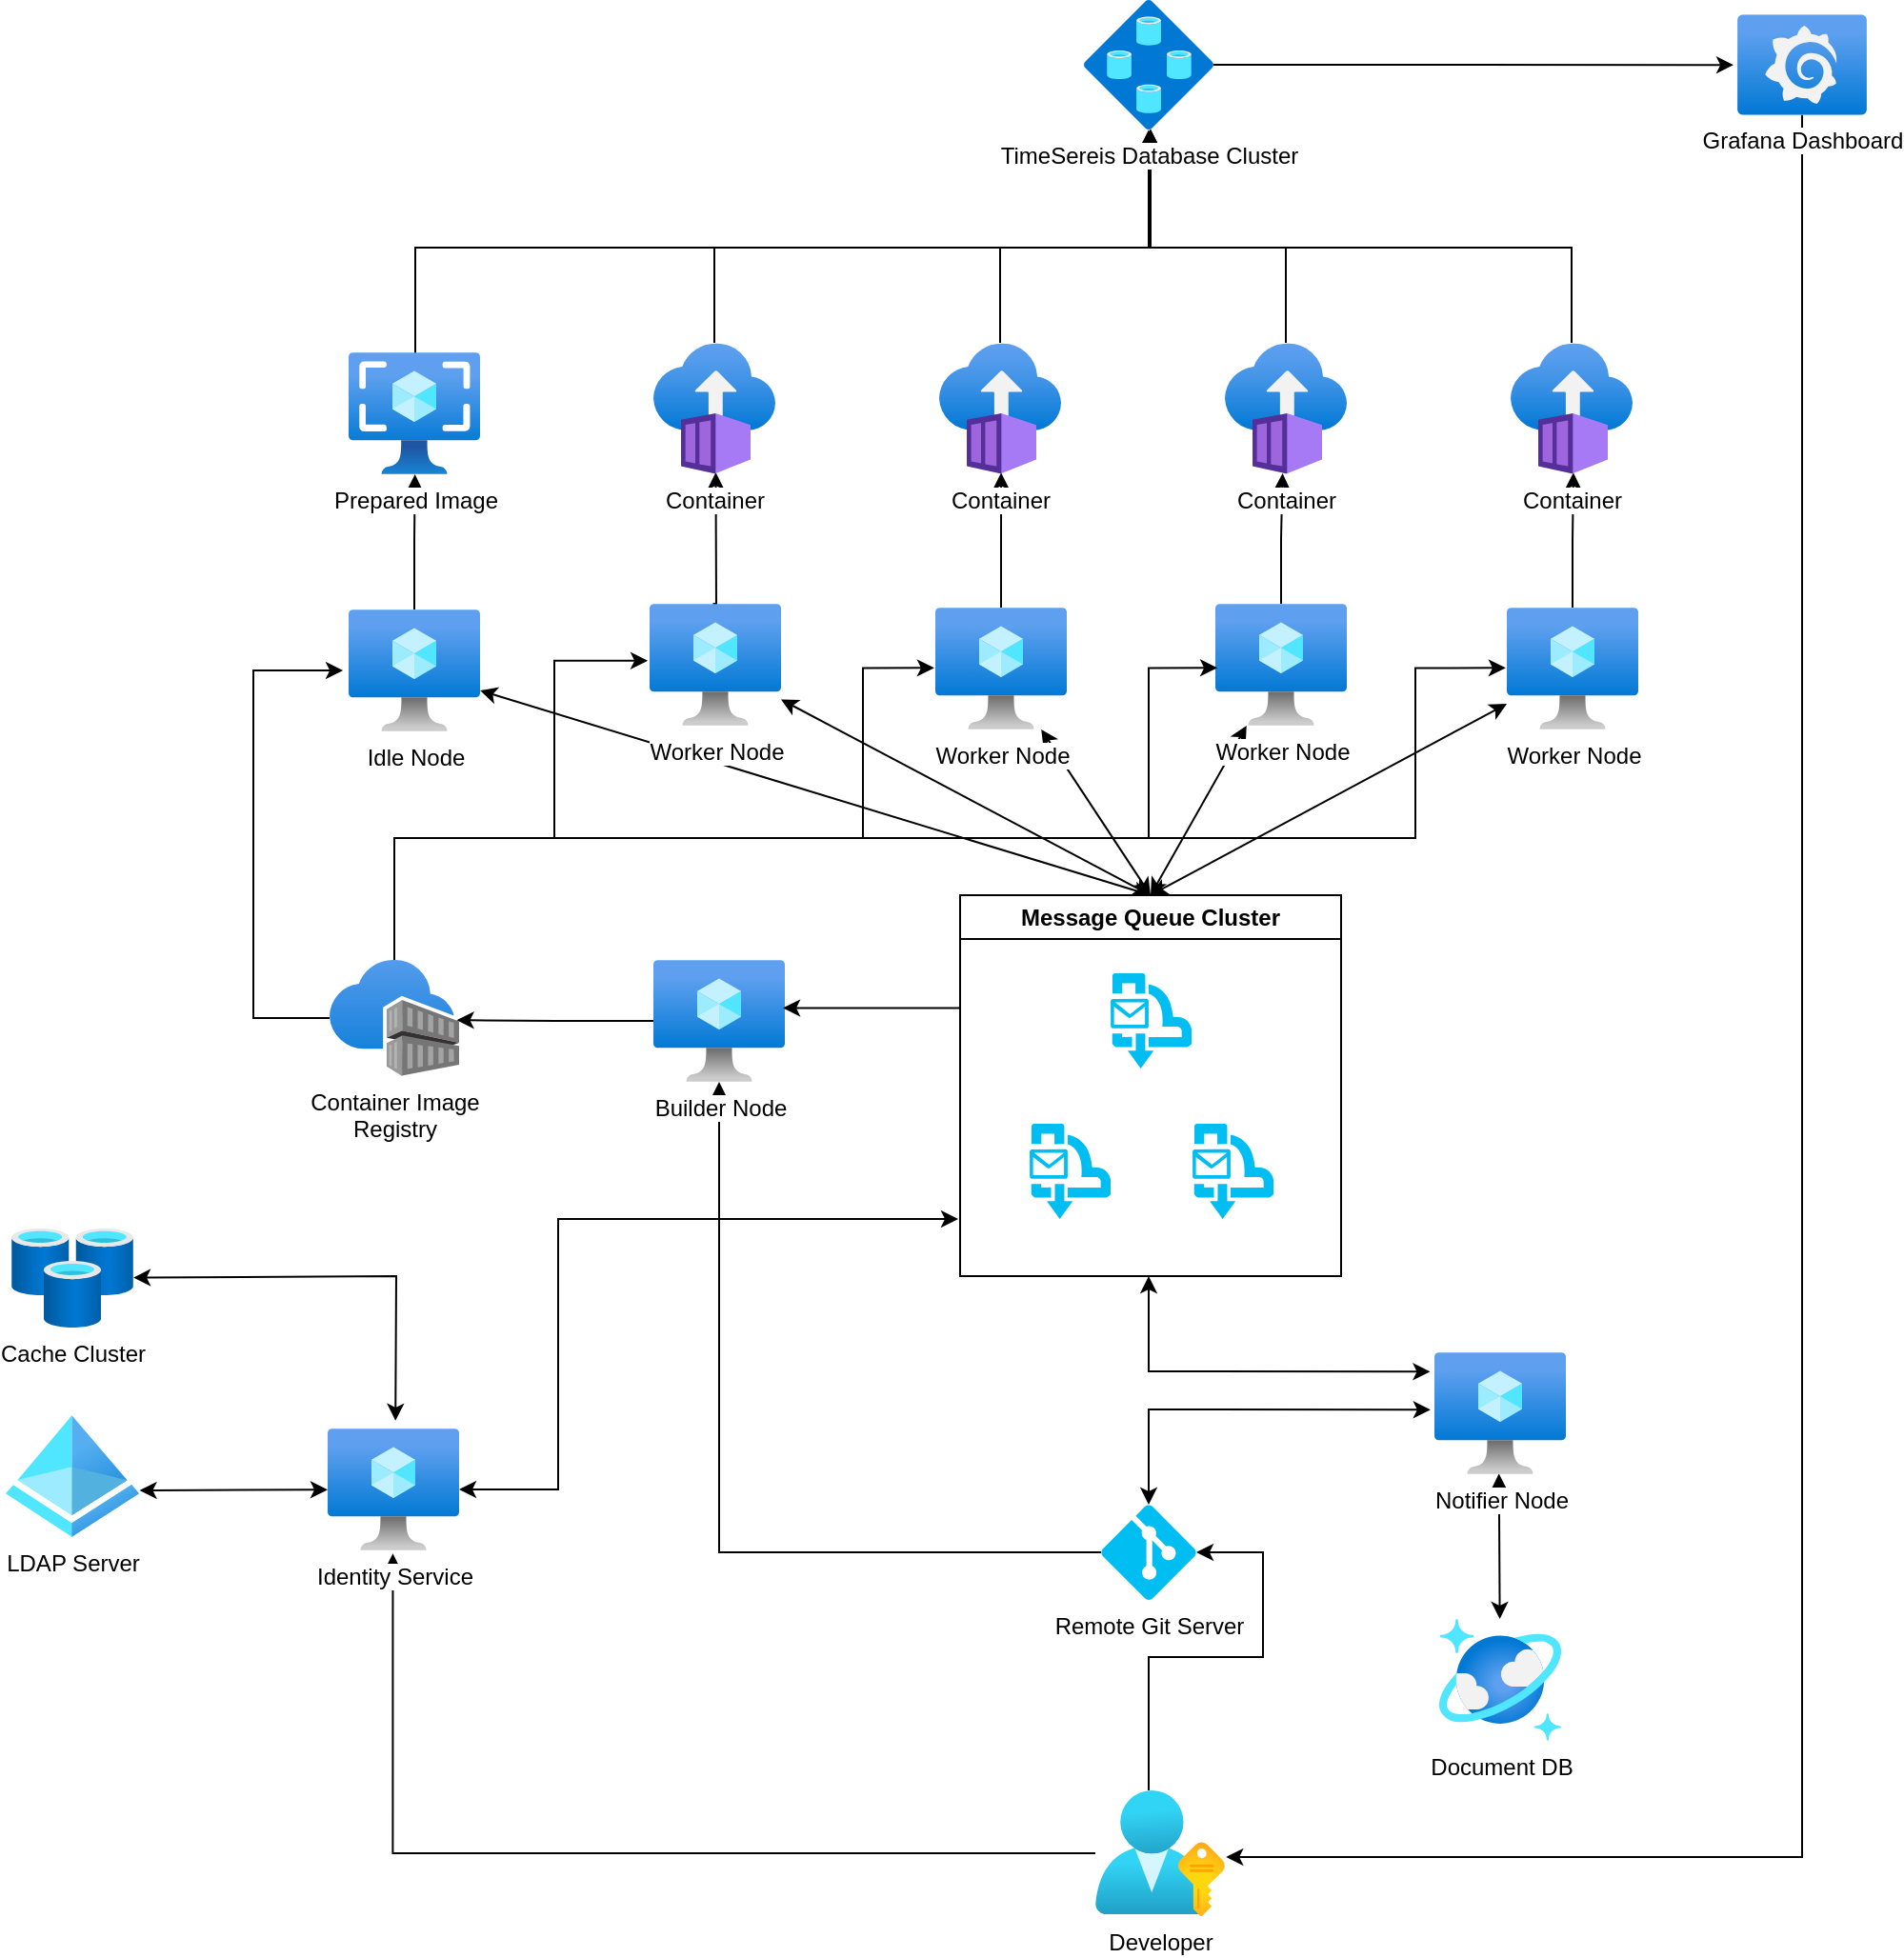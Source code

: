 <mxfile version="24.2.5" type="device">
  <diagram name="페이지-1" id="B5-qI4YDsCoRqFEUdCwZ">
    <mxGraphModel dx="1380" dy="976" grid="1" gridSize="10" guides="1" tooltips="1" connect="1" arrows="1" fold="1" page="1" pageScale="1" pageWidth="827" pageHeight="1169" math="0" shadow="0">
      <root>
        <mxCell id="0" />
        <mxCell id="1" parent="0" />
        <mxCell id="a-zm8EkVUqHYpX8J8bkr-103" value="" style="endArrow=classic;startArrow=classic;html=1;rounded=0;entryX=0.491;entryY=0.995;entryDx=0;entryDy=0;entryPerimeter=0;" edge="1" parent="1" source="a-zm8EkVUqHYpX8J8bkr-28" target="a-zm8EkVUqHYpX8J8bkr-100">
          <mxGeometry width="50" height="50" relative="1" as="geometry">
            <mxPoint x="892" y="754" as="sourcePoint" />
            <mxPoint x="892" y="774.711" as="targetPoint" />
          </mxGeometry>
        </mxCell>
        <mxCell id="a-zm8EkVUqHYpX8J8bkr-99" style="edgeStyle=orthogonalEdgeStyle;rounded=0;orthogonalLoop=1;jettySize=auto;html=1;" edge="1" parent="1" source="a-zm8EkVUqHYpX8J8bkr-30" target="a-zm8EkVUqHYpX8J8bkr-26">
          <mxGeometry relative="1" as="geometry" />
        </mxCell>
        <mxCell id="a-zm8EkVUqHYpX8J8bkr-98" style="edgeStyle=orthogonalEdgeStyle;rounded=0;orthogonalLoop=1;jettySize=auto;html=1;entryX=1.009;entryY=0.53;entryDx=0;entryDy=0;entryPerimeter=0;" edge="1" parent="1" source="a-zm8EkVUqHYpX8J8bkr-47" target="a-zm8EkVUqHYpX8J8bkr-68">
          <mxGeometry relative="1" as="geometry">
            <Array as="points">
              <mxPoint x="1013" y="1085" />
            </Array>
          </mxGeometry>
        </mxCell>
        <mxCell id="a-zm8EkVUqHYpX8J8bkr-97" style="edgeStyle=orthogonalEdgeStyle;rounded=0;orthogonalLoop=1;jettySize=auto;html=1;entryX=0.496;entryY=1.025;entryDx=0;entryDy=0;entryPerimeter=0;" edge="1" parent="1" source="a-zm8EkVUqHYpX8J8bkr-68" target="a-zm8EkVUqHYpX8J8bkr-60">
          <mxGeometry relative="1" as="geometry" />
        </mxCell>
        <mxCell id="a-zm8EkVUqHYpX8J8bkr-81" style="edgeStyle=orthogonalEdgeStyle;rounded=0;orthogonalLoop=1;jettySize=auto;html=1;entryX=0.5;entryY=1.001;entryDx=0;entryDy=0;entryPerimeter=0;" edge="1" parent="1" target="a-zm8EkVUqHYpX8J8bkr-42">
          <mxGeometry relative="1" as="geometry">
            <mxPoint x="284" y="310" as="sourcePoint" />
            <Array as="points">
              <mxPoint x="285" y="240" />
              <mxPoint x="670" y="240" />
            </Array>
          </mxGeometry>
        </mxCell>
        <mxCell id="a-zm8EkVUqHYpX8J8bkr-79" style="edgeStyle=orthogonalEdgeStyle;rounded=0;orthogonalLoop=1;jettySize=auto;html=1;entryX=0.505;entryY=1.001;entryDx=0;entryDy=0;entryPerimeter=0;" edge="1" parent="1" source="a-zm8EkVUqHYpX8J8bkr-74" target="a-zm8EkVUqHYpX8J8bkr-78">
          <mxGeometry relative="1" as="geometry" />
        </mxCell>
        <mxCell id="a-zm8EkVUqHYpX8J8bkr-77" value="" style="endArrow=classic;startArrow=classic;html=1;rounded=0;entryX=0.5;entryY=0;entryDx=0;entryDy=0;" edge="1" parent="1" source="a-zm8EkVUqHYpX8J8bkr-74" target="a-zm8EkVUqHYpX8J8bkr-22">
          <mxGeometry width="50" height="50" relative="1" as="geometry">
            <mxPoint x="284.5" y="544" as="sourcePoint" />
            <mxPoint x="284.5" y="564.711" as="targetPoint" />
          </mxGeometry>
        </mxCell>
        <mxCell id="a-zm8EkVUqHYpX8J8bkr-14" style="edgeStyle=orthogonalEdgeStyle;rounded=0;orthogonalLoop=1;jettySize=auto;html=1;entryX=0.531;entryY=0.986;entryDx=0;entryDy=0;entryPerimeter=0;" edge="1" parent="1">
          <mxGeometry relative="1" as="geometry">
            <mxPoint x="441.25" y="427" as="sourcePoint" />
            <mxPoint x="442.734" y="358.034" as="targetPoint" />
            <Array as="points">
              <mxPoint x="443" y="428" />
              <mxPoint x="443" y="393" />
            </Array>
          </mxGeometry>
        </mxCell>
        <mxCell id="a-zm8EkVUqHYpX8J8bkr-15" style="edgeStyle=orthogonalEdgeStyle;rounded=0;orthogonalLoop=1;jettySize=auto;html=1;entryX=0.509;entryY=0.988;entryDx=0;entryDy=0;entryPerimeter=0;" edge="1" parent="1" source="a-zm8EkVUqHYpX8J8bkr-11" target="a-zm8EkVUqHYpX8J8bkr-3">
          <mxGeometry relative="1" as="geometry" />
        </mxCell>
        <mxCell id="a-zm8EkVUqHYpX8J8bkr-16" style="edgeStyle=orthogonalEdgeStyle;rounded=0;orthogonalLoop=1;jettySize=auto;html=1;entryX=0.473;entryY=0.993;entryDx=0;entryDy=0;entryPerimeter=0;" edge="1" parent="1" source="a-zm8EkVUqHYpX8J8bkr-12" target="a-zm8EkVUqHYpX8J8bkr-4">
          <mxGeometry relative="1" as="geometry" />
        </mxCell>
        <mxCell id="a-zm8EkVUqHYpX8J8bkr-17" style="edgeStyle=orthogonalEdgeStyle;rounded=0;orthogonalLoop=1;jettySize=auto;html=1;entryX=0.515;entryY=0.988;entryDx=0;entryDy=0;entryPerimeter=0;" edge="1" parent="1" source="a-zm8EkVUqHYpX8J8bkr-13" target="a-zm8EkVUqHYpX8J8bkr-5">
          <mxGeometry relative="1" as="geometry" />
        </mxCell>
        <mxCell id="a-zm8EkVUqHYpX8J8bkr-59" value="" style="endArrow=classic;startArrow=classic;html=1;rounded=0;entryX=0.516;entryY=-0.064;entryDx=0;entryDy=0;entryPerimeter=0;" edge="1" parent="1" source="a-zm8EkVUqHYpX8J8bkr-58" target="a-zm8EkVUqHYpX8J8bkr-60">
          <mxGeometry width="50" height="50" relative="1" as="geometry">
            <mxPoint x="105" y="905" as="sourcePoint" />
            <mxPoint x="105" y="903" as="targetPoint" />
            <Array as="points">
              <mxPoint x="275" y="780" />
            </Array>
          </mxGeometry>
        </mxCell>
        <mxCell id="a-zm8EkVUqHYpX8J8bkr-38" value="" style="endArrow=classic;startArrow=classic;html=1;rounded=0;entryX=0.5;entryY=0;entryDx=0;entryDy=0;" edge="1" parent="1" source="a-zm8EkVUqHYpX8J8bkr-10" target="a-zm8EkVUqHYpX8J8bkr-22">
          <mxGeometry width="50" height="50" relative="1" as="geometry">
            <mxPoint x="442.5" y="541" as="sourcePoint" />
            <mxPoint x="442.5" y="561.711" as="targetPoint" />
          </mxGeometry>
        </mxCell>
        <mxCell id="a-zm8EkVUqHYpX8J8bkr-39" value="" style="endArrow=classic;startArrow=classic;html=1;rounded=0;entryX=0.5;entryY=0;entryDx=0;entryDy=0;" edge="1" parent="1" source="a-zm8EkVUqHYpX8J8bkr-11" target="a-zm8EkVUqHYpX8J8bkr-22">
          <mxGeometry width="50" height="50" relative="1" as="geometry">
            <mxPoint x="592.5" y="543" as="sourcePoint" />
            <mxPoint x="592.5" y="563.711" as="targetPoint" />
          </mxGeometry>
        </mxCell>
        <mxCell id="a-zm8EkVUqHYpX8J8bkr-40" value="" style="endArrow=classic;startArrow=classic;html=1;rounded=0;entryX=0.5;entryY=0;entryDx=0;entryDy=0;" edge="1" parent="1" source="a-zm8EkVUqHYpX8J8bkr-12" target="a-zm8EkVUqHYpX8J8bkr-22">
          <mxGeometry width="50" height="50" relative="1" as="geometry">
            <mxPoint x="739.5" y="541" as="sourcePoint" />
            <mxPoint x="739.5" y="561.711" as="targetPoint" />
          </mxGeometry>
        </mxCell>
        <mxCell id="a-zm8EkVUqHYpX8J8bkr-41" value="" style="endArrow=classic;startArrow=classic;html=1;rounded=0;entryX=0.5;entryY=0;entryDx=0;entryDy=0;" edge="1" parent="1" source="a-zm8EkVUqHYpX8J8bkr-13" target="a-zm8EkVUqHYpX8J8bkr-22">
          <mxGeometry width="50" height="50" relative="1" as="geometry">
            <mxPoint x="892.5" y="543" as="sourcePoint" />
            <mxPoint x="892.5" y="563.711" as="targetPoint" />
          </mxGeometry>
        </mxCell>
        <mxCell id="a-zm8EkVUqHYpX8J8bkr-1" value="Container Image&lt;br&gt;Registry" style="image;aspect=fixed;html=1;points=[];align=center;fontSize=12;image=img/lib/azure2/containers/Container_Registries.svg;" vertex="1" parent="1">
          <mxGeometry x="240" y="614" width="68" height="61" as="geometry" />
        </mxCell>
        <mxCell id="a-zm8EkVUqHYpX8J8bkr-43" style="edgeStyle=orthogonalEdgeStyle;rounded=0;orthogonalLoop=1;jettySize=auto;html=1;" edge="1" parent="1" source="a-zm8EkVUqHYpX8J8bkr-2" target="a-zm8EkVUqHYpX8J8bkr-42">
          <mxGeometry relative="1" as="geometry">
            <Array as="points">
              <mxPoint x="442" y="240" />
              <mxPoint x="671" y="240" />
            </Array>
          </mxGeometry>
        </mxCell>
        <mxCell id="a-zm8EkVUqHYpX8J8bkr-2" value="Container" style="image;aspect=fixed;html=1;points=[];align=center;fontSize=12;image=img/lib/azure2/containers/Container_Instances.svg;" vertex="1" parent="1">
          <mxGeometry x="410" y="290" width="64" height="69" as="geometry" />
        </mxCell>
        <mxCell id="a-zm8EkVUqHYpX8J8bkr-44" style="edgeStyle=orthogonalEdgeStyle;rounded=0;orthogonalLoop=1;jettySize=auto;html=1;" edge="1" parent="1" source="a-zm8EkVUqHYpX8J8bkr-3" target="a-zm8EkVUqHYpX8J8bkr-42">
          <mxGeometry relative="1" as="geometry">
            <Array as="points">
              <mxPoint x="592" y="240" />
              <mxPoint x="671" y="240" />
            </Array>
          </mxGeometry>
        </mxCell>
        <mxCell id="a-zm8EkVUqHYpX8J8bkr-3" value="Container" style="image;aspect=fixed;html=1;points=[];align=center;fontSize=12;image=img/lib/azure2/containers/Container_Instances.svg;" vertex="1" parent="1">
          <mxGeometry x="560" y="290" width="64" height="69" as="geometry" />
        </mxCell>
        <mxCell id="a-zm8EkVUqHYpX8J8bkr-45" style="edgeStyle=orthogonalEdgeStyle;rounded=0;orthogonalLoop=1;jettySize=auto;html=1;" edge="1" parent="1" source="a-zm8EkVUqHYpX8J8bkr-4" target="a-zm8EkVUqHYpX8J8bkr-42">
          <mxGeometry relative="1" as="geometry">
            <Array as="points">
              <mxPoint x="742" y="240" />
              <mxPoint x="671" y="240" />
            </Array>
          </mxGeometry>
        </mxCell>
        <mxCell id="a-zm8EkVUqHYpX8J8bkr-4" value="Container" style="image;aspect=fixed;html=1;points=[];align=center;fontSize=12;image=img/lib/azure2/containers/Container_Instances.svg;" vertex="1" parent="1">
          <mxGeometry x="710" y="290" width="64" height="69" as="geometry" />
        </mxCell>
        <mxCell id="a-zm8EkVUqHYpX8J8bkr-46" style="edgeStyle=orthogonalEdgeStyle;rounded=0;orthogonalLoop=1;jettySize=auto;html=1;" edge="1" parent="1" source="a-zm8EkVUqHYpX8J8bkr-5" target="a-zm8EkVUqHYpX8J8bkr-42">
          <mxGeometry relative="1" as="geometry">
            <Array as="points">
              <mxPoint x="892" y="240" />
              <mxPoint x="671" y="240" />
            </Array>
          </mxGeometry>
        </mxCell>
        <mxCell id="a-zm8EkVUqHYpX8J8bkr-5" value="Container" style="image;aspect=fixed;html=1;points=[];align=center;fontSize=12;image=img/lib/azure2/containers/Container_Instances.svg;" vertex="1" parent="1">
          <mxGeometry x="860" y="290" width="64" height="69" as="geometry" />
        </mxCell>
        <mxCell id="a-zm8EkVUqHYpX8J8bkr-10" value="Worker Node" style="image;aspect=fixed;html=1;points=[];align=center;fontSize=12;image=img/lib/azure2/compute/Virtual_Machine.svg;" vertex="1" parent="1">
          <mxGeometry x="408" y="427" width="69" height="64" as="geometry" />
        </mxCell>
        <mxCell id="a-zm8EkVUqHYpX8J8bkr-11" value="Worker Node" style="image;aspect=fixed;html=1;points=[];align=center;fontSize=12;image=img/lib/azure2/compute/Virtual_Machine.svg;" vertex="1" parent="1">
          <mxGeometry x="558" y="429" width="69" height="64" as="geometry" />
        </mxCell>
        <mxCell id="a-zm8EkVUqHYpX8J8bkr-13" value="Worker Node" style="image;aspect=fixed;html=1;points=[];align=center;fontSize=12;image=img/lib/azure2/compute/Virtual_Machine.svg;" vertex="1" parent="1">
          <mxGeometry x="858" y="429" width="69" height="64" as="geometry" />
        </mxCell>
        <mxCell id="a-zm8EkVUqHYpX8J8bkr-12" value="Worker Node" style="image;aspect=fixed;html=1;points=[];align=center;fontSize=12;image=img/lib/azure2/compute/Virtual_Machine.svg;" vertex="1" parent="1">
          <mxGeometry x="705" y="427" width="69" height="64" as="geometry" />
        </mxCell>
        <mxCell id="a-zm8EkVUqHYpX8J8bkr-22" value="Message Queue Cluster" style="swimlane;whiteSpace=wrap;html=1;" vertex="1" parent="1">
          <mxGeometry x="571" y="580" width="200" height="200" as="geometry" />
        </mxCell>
        <mxCell id="a-zm8EkVUqHYpX8J8bkr-23" value="" style="verticalLabelPosition=bottom;html=1;verticalAlign=top;align=center;strokeColor=none;fillColor=#00BEF2;shape=mxgraph.azure.service_bus_queues;pointerEvents=1;" vertex="1" parent="a-zm8EkVUqHYpX8J8bkr-22">
          <mxGeometry x="79" y="41" width="42.5" height="50" as="geometry" />
        </mxCell>
        <mxCell id="a-zm8EkVUqHYpX8J8bkr-24" value="" style="verticalLabelPosition=bottom;html=1;verticalAlign=top;align=center;strokeColor=none;fillColor=#00BEF2;shape=mxgraph.azure.service_bus_queues;pointerEvents=1;" vertex="1" parent="a-zm8EkVUqHYpX8J8bkr-22">
          <mxGeometry x="36.5" y="120" width="42.5" height="50" as="geometry" />
        </mxCell>
        <mxCell id="a-zm8EkVUqHYpX8J8bkr-25" value="" style="verticalLabelPosition=bottom;html=1;verticalAlign=top;align=center;strokeColor=none;fillColor=#00BEF2;shape=mxgraph.azure.service_bus_queues;pointerEvents=1;" vertex="1" parent="a-zm8EkVUqHYpX8J8bkr-22">
          <mxGeometry x="122" y="120" width="42.5" height="50" as="geometry" />
        </mxCell>
        <mxCell id="a-zm8EkVUqHYpX8J8bkr-26" value="Builder Node" style="image;aspect=fixed;html=1;points=[];align=center;fontSize=12;image=img/lib/azure2/compute/Virtual_Machine.svg;" vertex="1" parent="1">
          <mxGeometry x="410" y="614" width="69" height="64" as="geometry" />
        </mxCell>
        <mxCell id="a-zm8EkVUqHYpX8J8bkr-28" value="Document DB" style="image;aspect=fixed;html=1;points=[];align=center;fontSize=12;image=img/lib/azure2/databases/Azure_Cosmos_DB.svg;" vertex="1" parent="1">
          <mxGeometry x="822.5" y="960" width="64" height="64" as="geometry" />
        </mxCell>
        <mxCell id="a-zm8EkVUqHYpX8J8bkr-33" style="edgeStyle=orthogonalEdgeStyle;rounded=0;orthogonalLoop=1;jettySize=auto;html=1;entryX=0.982;entryY=0.518;entryDx=0;entryDy=0;entryPerimeter=0;" edge="1" parent="1" source="a-zm8EkVUqHYpX8J8bkr-26" target="a-zm8EkVUqHYpX8J8bkr-1">
          <mxGeometry relative="1" as="geometry" />
        </mxCell>
        <mxCell id="a-zm8EkVUqHYpX8J8bkr-34" style="edgeStyle=orthogonalEdgeStyle;rounded=0;orthogonalLoop=1;jettySize=auto;html=1;entryX=0.986;entryY=0.394;entryDx=0;entryDy=0;entryPerimeter=0;" edge="1" parent="1" source="a-zm8EkVUqHYpX8J8bkr-22" target="a-zm8EkVUqHYpX8J8bkr-26">
          <mxGeometry relative="1" as="geometry">
            <Array as="points">
              <mxPoint x="525" y="640" />
            </Array>
          </mxGeometry>
        </mxCell>
        <mxCell id="a-zm8EkVUqHYpX8J8bkr-42" value="TimeSereis Database Cluster" style="image;aspect=fixed;html=1;points=[];align=center;fontSize=12;image=img/lib/azure2/databases/SQL_Elastic_Pools.svg;" vertex="1" parent="1">
          <mxGeometry x="636" y="110" width="68" height="68" as="geometry" />
        </mxCell>
        <mxCell id="a-zm8EkVUqHYpX8J8bkr-47" value="Grafana Dashboard" style="image;aspect=fixed;html=1;points=[];align=center;fontSize=12;image=img/lib/azure2/other/Grafana.svg;" vertex="1" parent="1">
          <mxGeometry x="979" y="117.6" width="68" height="52.8" as="geometry" />
        </mxCell>
        <mxCell id="a-zm8EkVUqHYpX8J8bkr-48" style="edgeStyle=orthogonalEdgeStyle;rounded=0;orthogonalLoop=1;jettySize=auto;html=1;entryX=-0.029;entryY=0.502;entryDx=0;entryDy=0;entryPerimeter=0;" edge="1" parent="1" source="a-zm8EkVUqHYpX8J8bkr-42" target="a-zm8EkVUqHYpX8J8bkr-47">
          <mxGeometry relative="1" as="geometry" />
        </mxCell>
        <mxCell id="a-zm8EkVUqHYpX8J8bkr-56" value="LDAP Server" style="image;aspect=fixed;html=1;points=[];align=center;fontSize=12;image=img/lib/azure2/identity/Azure_Active_Directory.svg;" vertex="1" parent="1">
          <mxGeometry x="70" y="853" width="70" height="64" as="geometry" />
        </mxCell>
        <mxCell id="a-zm8EkVUqHYpX8J8bkr-58" value="Cache Cluster" style="image;aspect=fixed;html=1;points=[];align=center;fontSize=12;image=img/lib/azure2/databases/Cache_Redis.svg;" vertex="1" parent="1">
          <mxGeometry x="73" y="755" width="64" height="52" as="geometry" />
        </mxCell>
        <mxCell id="a-zm8EkVUqHYpX8J8bkr-60" value="Identity Service" style="image;aspect=fixed;html=1;points=[];align=center;fontSize=12;image=img/lib/azure2/compute/Virtual_Machine.svg;" vertex="1" parent="1">
          <mxGeometry x="239" y="860" width="69" height="64" as="geometry" />
        </mxCell>
        <mxCell id="a-zm8EkVUqHYpX8J8bkr-62" value="" style="endArrow=classic;startArrow=classic;html=1;rounded=0;entryX=1.004;entryY=0.617;entryDx=0;entryDy=0;entryPerimeter=0;" edge="1" parent="1" source="a-zm8EkVUqHYpX8J8bkr-60" target="a-zm8EkVUqHYpX8J8bkr-56">
          <mxGeometry width="50" height="50" relative="1" as="geometry">
            <mxPoint x="169.289" y="949" as="sourcePoint" />
            <mxPoint x="169.289" y="899" as="targetPoint" />
          </mxGeometry>
        </mxCell>
        <mxCell id="a-zm8EkVUqHYpX8J8bkr-63" value="" style="endArrow=classic;startArrow=classic;html=1;rounded=0;" edge="1" parent="1" source="a-zm8EkVUqHYpX8J8bkr-60">
          <mxGeometry width="50" height="50" relative="1" as="geometry">
            <mxPoint x="309" y="942" as="sourcePoint" />
            <mxPoint x="570" y="750" as="targetPoint" />
            <Array as="points">
              <mxPoint x="360" y="892" />
              <mxPoint x="360" y="750" />
            </Array>
          </mxGeometry>
        </mxCell>
        <mxCell id="a-zm8EkVUqHYpX8J8bkr-64" style="edgeStyle=orthogonalEdgeStyle;rounded=0;orthogonalLoop=1;jettySize=auto;html=1;entryX=-0.014;entryY=0.467;entryDx=0;entryDy=0;entryPerimeter=0;" edge="1" parent="1" source="a-zm8EkVUqHYpX8J8bkr-1" target="a-zm8EkVUqHYpX8J8bkr-10">
          <mxGeometry relative="1" as="geometry">
            <Array as="points">
              <mxPoint x="274" y="550" />
              <mxPoint x="358" y="550" />
              <mxPoint x="358" y="457" />
            </Array>
          </mxGeometry>
        </mxCell>
        <mxCell id="a-zm8EkVUqHYpX8J8bkr-65" style="edgeStyle=orthogonalEdgeStyle;rounded=0;orthogonalLoop=1;jettySize=auto;html=1;entryX=-0.008;entryY=0.495;entryDx=0;entryDy=0;entryPerimeter=0;" edge="1" parent="1" source="a-zm8EkVUqHYpX8J8bkr-1" target="a-zm8EkVUqHYpX8J8bkr-11">
          <mxGeometry relative="1" as="geometry">
            <Array as="points">
              <mxPoint x="274" y="550" />
              <mxPoint x="520" y="550" />
              <mxPoint x="520" y="461" />
            </Array>
          </mxGeometry>
        </mxCell>
        <mxCell id="a-zm8EkVUqHYpX8J8bkr-66" style="edgeStyle=orthogonalEdgeStyle;rounded=0;orthogonalLoop=1;jettySize=auto;html=1;entryX=0.015;entryY=0.526;entryDx=0;entryDy=0;entryPerimeter=0;" edge="1" parent="1" source="a-zm8EkVUqHYpX8J8bkr-1" target="a-zm8EkVUqHYpX8J8bkr-12">
          <mxGeometry relative="1" as="geometry">
            <Array as="points">
              <mxPoint x="274" y="550" />
              <mxPoint x="670" y="550" />
              <mxPoint x="670" y="461" />
            </Array>
          </mxGeometry>
        </mxCell>
        <mxCell id="a-zm8EkVUqHYpX8J8bkr-67" style="edgeStyle=orthogonalEdgeStyle;rounded=0;orthogonalLoop=1;jettySize=auto;html=1;entryX=-0.008;entryY=0.495;entryDx=0;entryDy=0;entryPerimeter=0;" edge="1" parent="1" source="a-zm8EkVUqHYpX8J8bkr-1" target="a-zm8EkVUqHYpX8J8bkr-13">
          <mxGeometry relative="1" as="geometry">
            <Array as="points">
              <mxPoint x="274" y="550" />
              <mxPoint x="810" y="550" />
              <mxPoint x="810" y="461" />
            </Array>
          </mxGeometry>
        </mxCell>
        <mxCell id="a-zm8EkVUqHYpX8J8bkr-68" value="Developer" style="image;aspect=fixed;html=1;points=[];align=center;fontSize=12;image=img/lib/azure2/azure_stack/User_Subscriptions.svg;" vertex="1" parent="1">
          <mxGeometry x="642" y="1050" width="68" height="66" as="geometry" />
        </mxCell>
        <mxCell id="a-zm8EkVUqHYpX8J8bkr-74" value="Idle Node" style="image;aspect=fixed;html=1;points=[];align=center;fontSize=12;image=img/lib/azure2/compute/Virtual_Machine.svg;" vertex="1" parent="1">
          <mxGeometry x="250" y="430" width="69" height="64" as="geometry" />
        </mxCell>
        <mxCell id="a-zm8EkVUqHYpX8J8bkr-78" value="Prepared Image" style="image;aspect=fixed;html=1;points=[];align=center;fontSize=12;image=img/lib/azure2/compute/Images.svg;" vertex="1" parent="1">
          <mxGeometry x="250" y="295" width="69" height="64" as="geometry" />
        </mxCell>
        <mxCell id="a-zm8EkVUqHYpX8J8bkr-80" style="edgeStyle=orthogonalEdgeStyle;rounded=0;orthogonalLoop=1;jettySize=auto;html=1;entryX=-0.043;entryY=0.5;entryDx=0;entryDy=0;entryPerimeter=0;" edge="1" parent="1" source="a-zm8EkVUqHYpX8J8bkr-1" target="a-zm8EkVUqHYpX8J8bkr-74">
          <mxGeometry relative="1" as="geometry">
            <Array as="points">
              <mxPoint x="200" y="645" />
              <mxPoint x="200" y="462" />
            </Array>
          </mxGeometry>
        </mxCell>
        <mxCell id="a-zm8EkVUqHYpX8J8bkr-30" value="Remote Git Server" style="verticalLabelPosition=bottom;html=1;verticalAlign=top;align=center;strokeColor=none;fillColor=#00BEF2;shape=mxgraph.azure.git_repository;" vertex="1" parent="1">
          <mxGeometry x="645" y="900" width="50" height="50" as="geometry" />
        </mxCell>
        <mxCell id="a-zm8EkVUqHYpX8J8bkr-93" style="edgeStyle=orthogonalEdgeStyle;rounded=0;orthogonalLoop=1;jettySize=auto;html=1;entryX=1;entryY=0.5;entryDx=0;entryDy=0;entryPerimeter=0;" edge="1" parent="1" source="a-zm8EkVUqHYpX8J8bkr-68" target="a-zm8EkVUqHYpX8J8bkr-30">
          <mxGeometry relative="1" as="geometry">
            <mxPoint x="720" y="870" as="targetPoint" />
            <Array as="points">
              <mxPoint x="670" y="980" />
              <mxPoint x="730" y="980" />
              <mxPoint x="730" y="925" />
            </Array>
          </mxGeometry>
        </mxCell>
        <mxCell id="a-zm8EkVUqHYpX8J8bkr-100" value="Notifier Node" style="image;aspect=fixed;html=1;points=[];align=center;fontSize=12;image=img/lib/azure2/compute/Virtual_Machine.svg;" vertex="1" parent="1">
          <mxGeometry x="820" y="820" width="69" height="64" as="geometry" />
        </mxCell>
        <mxCell id="a-zm8EkVUqHYpX8J8bkr-102" value="" style="endArrow=classic;startArrow=classic;html=1;rounded=0;entryX=0.5;entryY=0;entryDx=0;entryDy=0;entryPerimeter=0;exitX=-0.03;exitY=0.471;exitDx=0;exitDy=0;exitPerimeter=0;" edge="1" parent="1" source="a-zm8EkVUqHYpX8J8bkr-100">
          <mxGeometry width="50" height="50" relative="1" as="geometry">
            <mxPoint x="858" y="851.69" as="sourcePoint" />
            <mxPoint x="670" y="900" as="targetPoint" />
            <Array as="points">
              <mxPoint x="670" y="850" />
            </Array>
          </mxGeometry>
        </mxCell>
        <mxCell id="a-zm8EkVUqHYpX8J8bkr-105" value="" style="endArrow=classic;startArrow=classic;html=1;rounded=0;exitX=-0.033;exitY=0.159;exitDx=0;exitDy=0;exitPerimeter=0;" edge="1" parent="1" source="a-zm8EkVUqHYpX8J8bkr-100">
          <mxGeometry width="50" height="50" relative="1" as="geometry">
            <mxPoint x="927" y="902" as="sourcePoint" />
            <mxPoint x="670" y="780" as="targetPoint" />
            <Array as="points">
              <mxPoint x="670" y="830" />
            </Array>
          </mxGeometry>
        </mxCell>
      </root>
    </mxGraphModel>
  </diagram>
</mxfile>
